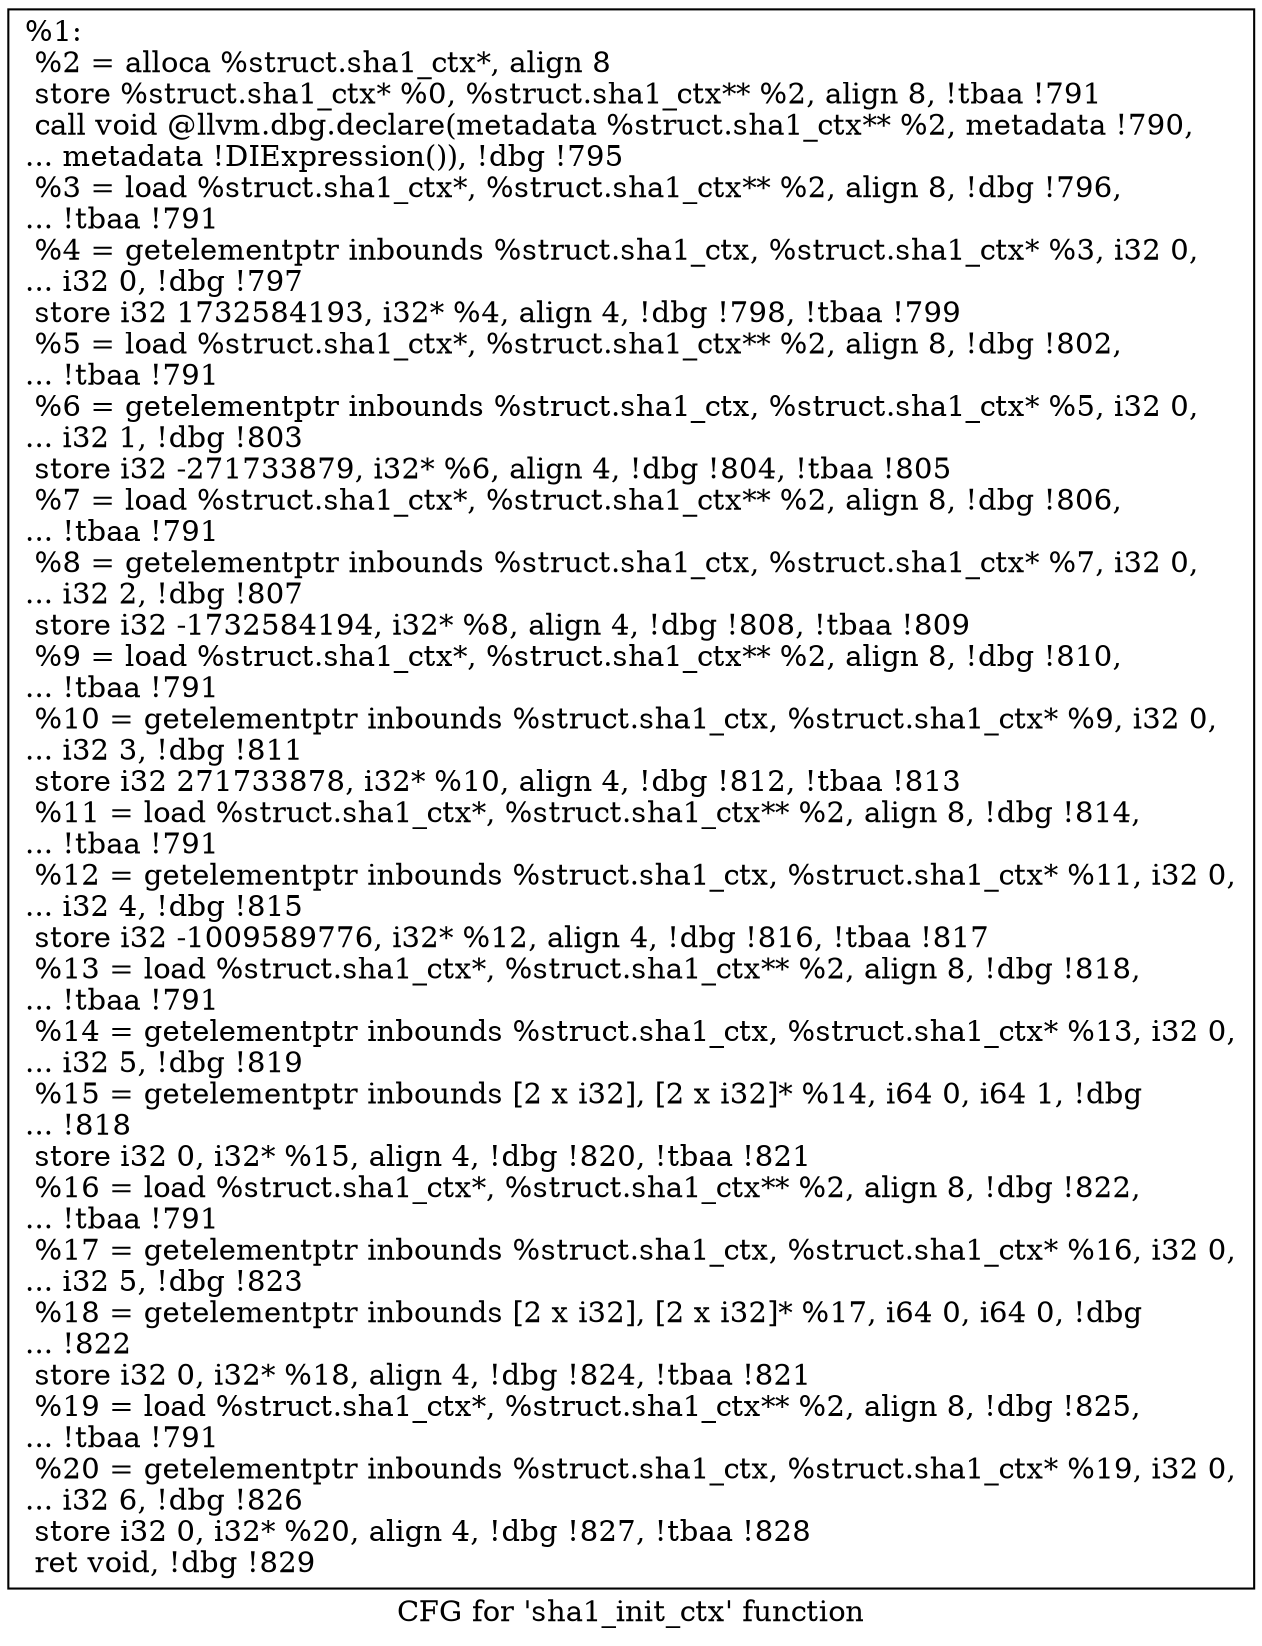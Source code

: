 digraph "CFG for 'sha1_init_ctx' function" {
	label="CFG for 'sha1_init_ctx' function";

	Node0x9b00e0 [shape=record,label="{%1:\l  %2 = alloca %struct.sha1_ctx*, align 8\l  store %struct.sha1_ctx* %0, %struct.sha1_ctx** %2, align 8, !tbaa !791\l  call void @llvm.dbg.declare(metadata %struct.sha1_ctx** %2, metadata !790,\l... metadata !DIExpression()), !dbg !795\l  %3 = load %struct.sha1_ctx*, %struct.sha1_ctx** %2, align 8, !dbg !796,\l... !tbaa !791\l  %4 = getelementptr inbounds %struct.sha1_ctx, %struct.sha1_ctx* %3, i32 0,\l... i32 0, !dbg !797\l  store i32 1732584193, i32* %4, align 4, !dbg !798, !tbaa !799\l  %5 = load %struct.sha1_ctx*, %struct.sha1_ctx** %2, align 8, !dbg !802,\l... !tbaa !791\l  %6 = getelementptr inbounds %struct.sha1_ctx, %struct.sha1_ctx* %5, i32 0,\l... i32 1, !dbg !803\l  store i32 -271733879, i32* %6, align 4, !dbg !804, !tbaa !805\l  %7 = load %struct.sha1_ctx*, %struct.sha1_ctx** %2, align 8, !dbg !806,\l... !tbaa !791\l  %8 = getelementptr inbounds %struct.sha1_ctx, %struct.sha1_ctx* %7, i32 0,\l... i32 2, !dbg !807\l  store i32 -1732584194, i32* %8, align 4, !dbg !808, !tbaa !809\l  %9 = load %struct.sha1_ctx*, %struct.sha1_ctx** %2, align 8, !dbg !810,\l... !tbaa !791\l  %10 = getelementptr inbounds %struct.sha1_ctx, %struct.sha1_ctx* %9, i32 0,\l... i32 3, !dbg !811\l  store i32 271733878, i32* %10, align 4, !dbg !812, !tbaa !813\l  %11 = load %struct.sha1_ctx*, %struct.sha1_ctx** %2, align 8, !dbg !814,\l... !tbaa !791\l  %12 = getelementptr inbounds %struct.sha1_ctx, %struct.sha1_ctx* %11, i32 0,\l... i32 4, !dbg !815\l  store i32 -1009589776, i32* %12, align 4, !dbg !816, !tbaa !817\l  %13 = load %struct.sha1_ctx*, %struct.sha1_ctx** %2, align 8, !dbg !818,\l... !tbaa !791\l  %14 = getelementptr inbounds %struct.sha1_ctx, %struct.sha1_ctx* %13, i32 0,\l... i32 5, !dbg !819\l  %15 = getelementptr inbounds [2 x i32], [2 x i32]* %14, i64 0, i64 1, !dbg\l... !818\l  store i32 0, i32* %15, align 4, !dbg !820, !tbaa !821\l  %16 = load %struct.sha1_ctx*, %struct.sha1_ctx** %2, align 8, !dbg !822,\l... !tbaa !791\l  %17 = getelementptr inbounds %struct.sha1_ctx, %struct.sha1_ctx* %16, i32 0,\l... i32 5, !dbg !823\l  %18 = getelementptr inbounds [2 x i32], [2 x i32]* %17, i64 0, i64 0, !dbg\l... !822\l  store i32 0, i32* %18, align 4, !dbg !824, !tbaa !821\l  %19 = load %struct.sha1_ctx*, %struct.sha1_ctx** %2, align 8, !dbg !825,\l... !tbaa !791\l  %20 = getelementptr inbounds %struct.sha1_ctx, %struct.sha1_ctx* %19, i32 0,\l... i32 6, !dbg !826\l  store i32 0, i32* %20, align 4, !dbg !827, !tbaa !828\l  ret void, !dbg !829\l}"];
}
